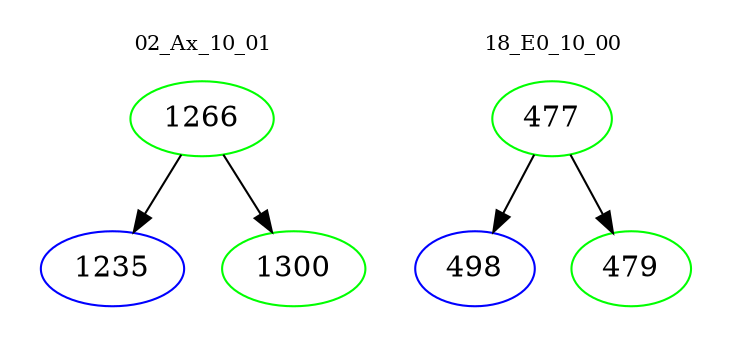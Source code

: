 digraph{
subgraph cluster_0 {
color = white
label = "02_Ax_10_01";
fontsize=10;
T0_1266 [label="1266", color="green"]
T0_1266 -> T0_1235 [color="black"]
T0_1235 [label="1235", color="blue"]
T0_1266 -> T0_1300 [color="black"]
T0_1300 [label="1300", color="green"]
}
subgraph cluster_1 {
color = white
label = "18_E0_10_00";
fontsize=10;
T1_477 [label="477", color="green"]
T1_477 -> T1_498 [color="black"]
T1_498 [label="498", color="blue"]
T1_477 -> T1_479 [color="black"]
T1_479 [label="479", color="green"]
}
}
